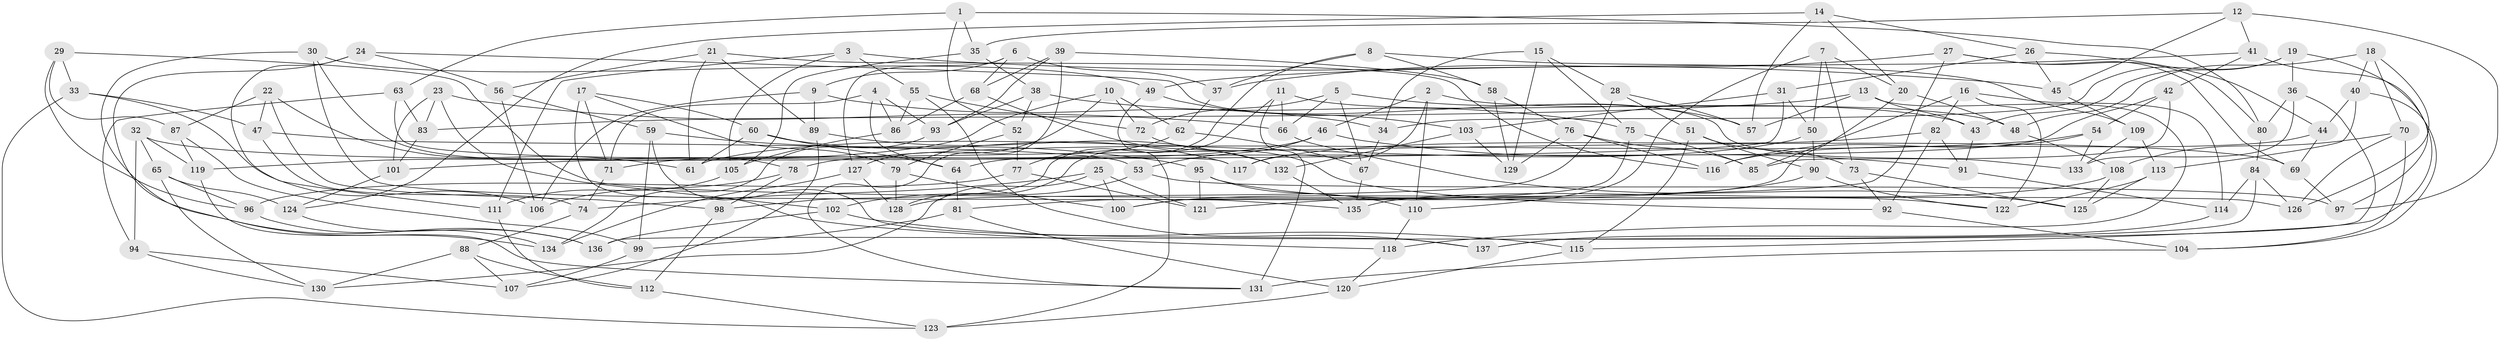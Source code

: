 // coarse degree distribution, {4: 0.3373493975903614, 6: 0.4939759036144578, 5: 0.12048192771084337, 3: 0.04819277108433735}
// Generated by graph-tools (version 1.1) at 2025/38/03/04/25 23:38:16]
// undirected, 137 vertices, 274 edges
graph export_dot {
  node [color=gray90,style=filled];
  1;
  2;
  3;
  4;
  5;
  6;
  7;
  8;
  9;
  10;
  11;
  12;
  13;
  14;
  15;
  16;
  17;
  18;
  19;
  20;
  21;
  22;
  23;
  24;
  25;
  26;
  27;
  28;
  29;
  30;
  31;
  32;
  33;
  34;
  35;
  36;
  37;
  38;
  39;
  40;
  41;
  42;
  43;
  44;
  45;
  46;
  47;
  48;
  49;
  50;
  51;
  52;
  53;
  54;
  55;
  56;
  57;
  58;
  59;
  60;
  61;
  62;
  63;
  64;
  65;
  66;
  67;
  68;
  69;
  70;
  71;
  72;
  73;
  74;
  75;
  76;
  77;
  78;
  79;
  80;
  81;
  82;
  83;
  84;
  85;
  86;
  87;
  88;
  89;
  90;
  91;
  92;
  93;
  94;
  95;
  96;
  97;
  98;
  99;
  100;
  101;
  102;
  103;
  104;
  105;
  106;
  107;
  108;
  109;
  110;
  111;
  112;
  113;
  114;
  115;
  116;
  117;
  118;
  119;
  120;
  121;
  122;
  123;
  124;
  125;
  126;
  127;
  128;
  129;
  130;
  131;
  132;
  133;
  134;
  135;
  136;
  137;
  1 -- 80;
  1 -- 63;
  1 -- 35;
  1 -- 52;
  2 -- 110;
  2 -- 48;
  2 -- 117;
  2 -- 46;
  3 -- 111;
  3 -- 105;
  3 -- 45;
  3 -- 55;
  4 -- 71;
  4 -- 86;
  4 -- 93;
  4 -- 64;
  5 -- 66;
  5 -- 72;
  5 -- 57;
  5 -- 67;
  6 -- 68;
  6 -- 37;
  6 -- 127;
  6 -- 9;
  7 -- 73;
  7 -- 20;
  7 -- 110;
  7 -- 50;
  8 -- 109;
  8 -- 37;
  8 -- 58;
  8 -- 98;
  9 -- 34;
  9 -- 106;
  9 -- 89;
  10 -- 119;
  10 -- 62;
  10 -- 127;
  10 -- 72;
  11 -- 128;
  11 -- 43;
  11 -- 131;
  11 -- 66;
  12 -- 45;
  12 -- 97;
  12 -- 35;
  12 -- 41;
  13 -- 57;
  13 -- 43;
  13 -- 83;
  13 -- 118;
  14 -- 26;
  14 -- 20;
  14 -- 124;
  14 -- 57;
  15 -- 34;
  15 -- 75;
  15 -- 129;
  15 -- 28;
  16 -- 114;
  16 -- 82;
  16 -- 85;
  16 -- 122;
  17 -- 118;
  17 -- 71;
  17 -- 79;
  17 -- 60;
  18 -- 40;
  18 -- 70;
  18 -- 48;
  18 -- 126;
  19 -- 43;
  19 -- 36;
  19 -- 97;
  19 -- 34;
  20 -- 48;
  20 -- 81;
  21 -- 116;
  21 -- 89;
  21 -- 61;
  21 -- 56;
  22 -- 61;
  22 -- 47;
  22 -- 98;
  22 -- 87;
  23 -- 102;
  23 -- 66;
  23 -- 101;
  23 -- 83;
  24 -- 56;
  24 -- 133;
  24 -- 134;
  24 -- 111;
  25 -- 100;
  25 -- 130;
  25 -- 121;
  25 -- 74;
  26 -- 31;
  26 -- 44;
  26 -- 45;
  27 -- 69;
  27 -- 80;
  27 -- 37;
  27 -- 121;
  28 -- 128;
  28 -- 51;
  28 -- 57;
  29 -- 33;
  29 -- 87;
  29 -- 96;
  29 -- 126;
  30 -- 135;
  30 -- 49;
  30 -- 78;
  30 -- 136;
  31 -- 103;
  31 -- 50;
  31 -- 101;
  32 -- 65;
  32 -- 69;
  32 -- 119;
  32 -- 94;
  33 -- 106;
  33 -- 123;
  33 -- 47;
  34 -- 67;
  35 -- 105;
  35 -- 38;
  36 -- 80;
  36 -- 133;
  36 -- 136;
  37 -- 62;
  38 -- 75;
  38 -- 52;
  38 -- 93;
  39 -- 58;
  39 -- 93;
  39 -- 68;
  39 -- 131;
  40 -- 113;
  40 -- 104;
  40 -- 44;
  41 -- 49;
  41 -- 115;
  41 -- 42;
  42 -- 85;
  42 -- 54;
  42 -- 64;
  43 -- 91;
  44 -- 69;
  44 -- 116;
  45 -- 109;
  46 -- 91;
  46 -- 53;
  46 -- 71;
  47 -- 74;
  47 -- 53;
  48 -- 108;
  49 -- 103;
  49 -- 123;
  50 -- 61;
  50 -- 90;
  51 -- 73;
  51 -- 115;
  51 -- 90;
  52 -- 77;
  52 -- 79;
  53 -- 97;
  53 -- 102;
  54 -- 116;
  54 -- 133;
  54 -- 78;
  55 -- 86;
  55 -- 137;
  55 -- 72;
  56 -- 59;
  56 -- 106;
  58 -- 76;
  58 -- 129;
  59 -- 137;
  59 -- 95;
  59 -- 99;
  60 -- 117;
  60 -- 64;
  60 -- 61;
  62 -- 67;
  62 -- 77;
  63 -- 117;
  63 -- 83;
  63 -- 94;
  64 -- 81;
  65 -- 124;
  65 -- 130;
  65 -- 96;
  66 -- 125;
  67 -- 135;
  68 -- 132;
  68 -- 86;
  69 -- 97;
  70 -- 104;
  70 -- 108;
  70 -- 126;
  71 -- 74;
  72 -- 92;
  73 -- 125;
  73 -- 92;
  74 -- 88;
  75 -- 100;
  75 -- 85;
  76 -- 129;
  76 -- 116;
  76 -- 85;
  77 -- 96;
  77 -- 121;
  78 -- 98;
  78 -- 106;
  79 -- 128;
  79 -- 100;
  80 -- 84;
  81 -- 99;
  81 -- 120;
  82 -- 117;
  82 -- 92;
  82 -- 91;
  83 -- 101;
  84 -- 126;
  84 -- 114;
  84 -- 137;
  86 -- 105;
  87 -- 99;
  87 -- 119;
  88 -- 107;
  88 -- 130;
  88 -- 112;
  89 -- 132;
  89 -- 107;
  90 -- 122;
  90 -- 100;
  91 -- 114;
  92 -- 104;
  93 -- 134;
  94 -- 107;
  94 -- 130;
  95 -- 110;
  95 -- 122;
  95 -- 121;
  96 -- 134;
  98 -- 112;
  99 -- 107;
  101 -- 124;
  102 -- 136;
  102 -- 115;
  103 -- 129;
  103 -- 132;
  104 -- 131;
  105 -- 111;
  108 -- 135;
  108 -- 125;
  109 -- 133;
  109 -- 113;
  110 -- 118;
  111 -- 112;
  112 -- 123;
  113 -- 122;
  113 -- 125;
  114 -- 137;
  115 -- 120;
  118 -- 120;
  119 -- 131;
  120 -- 123;
  124 -- 136;
  127 -- 128;
  127 -- 134;
  132 -- 135;
}
